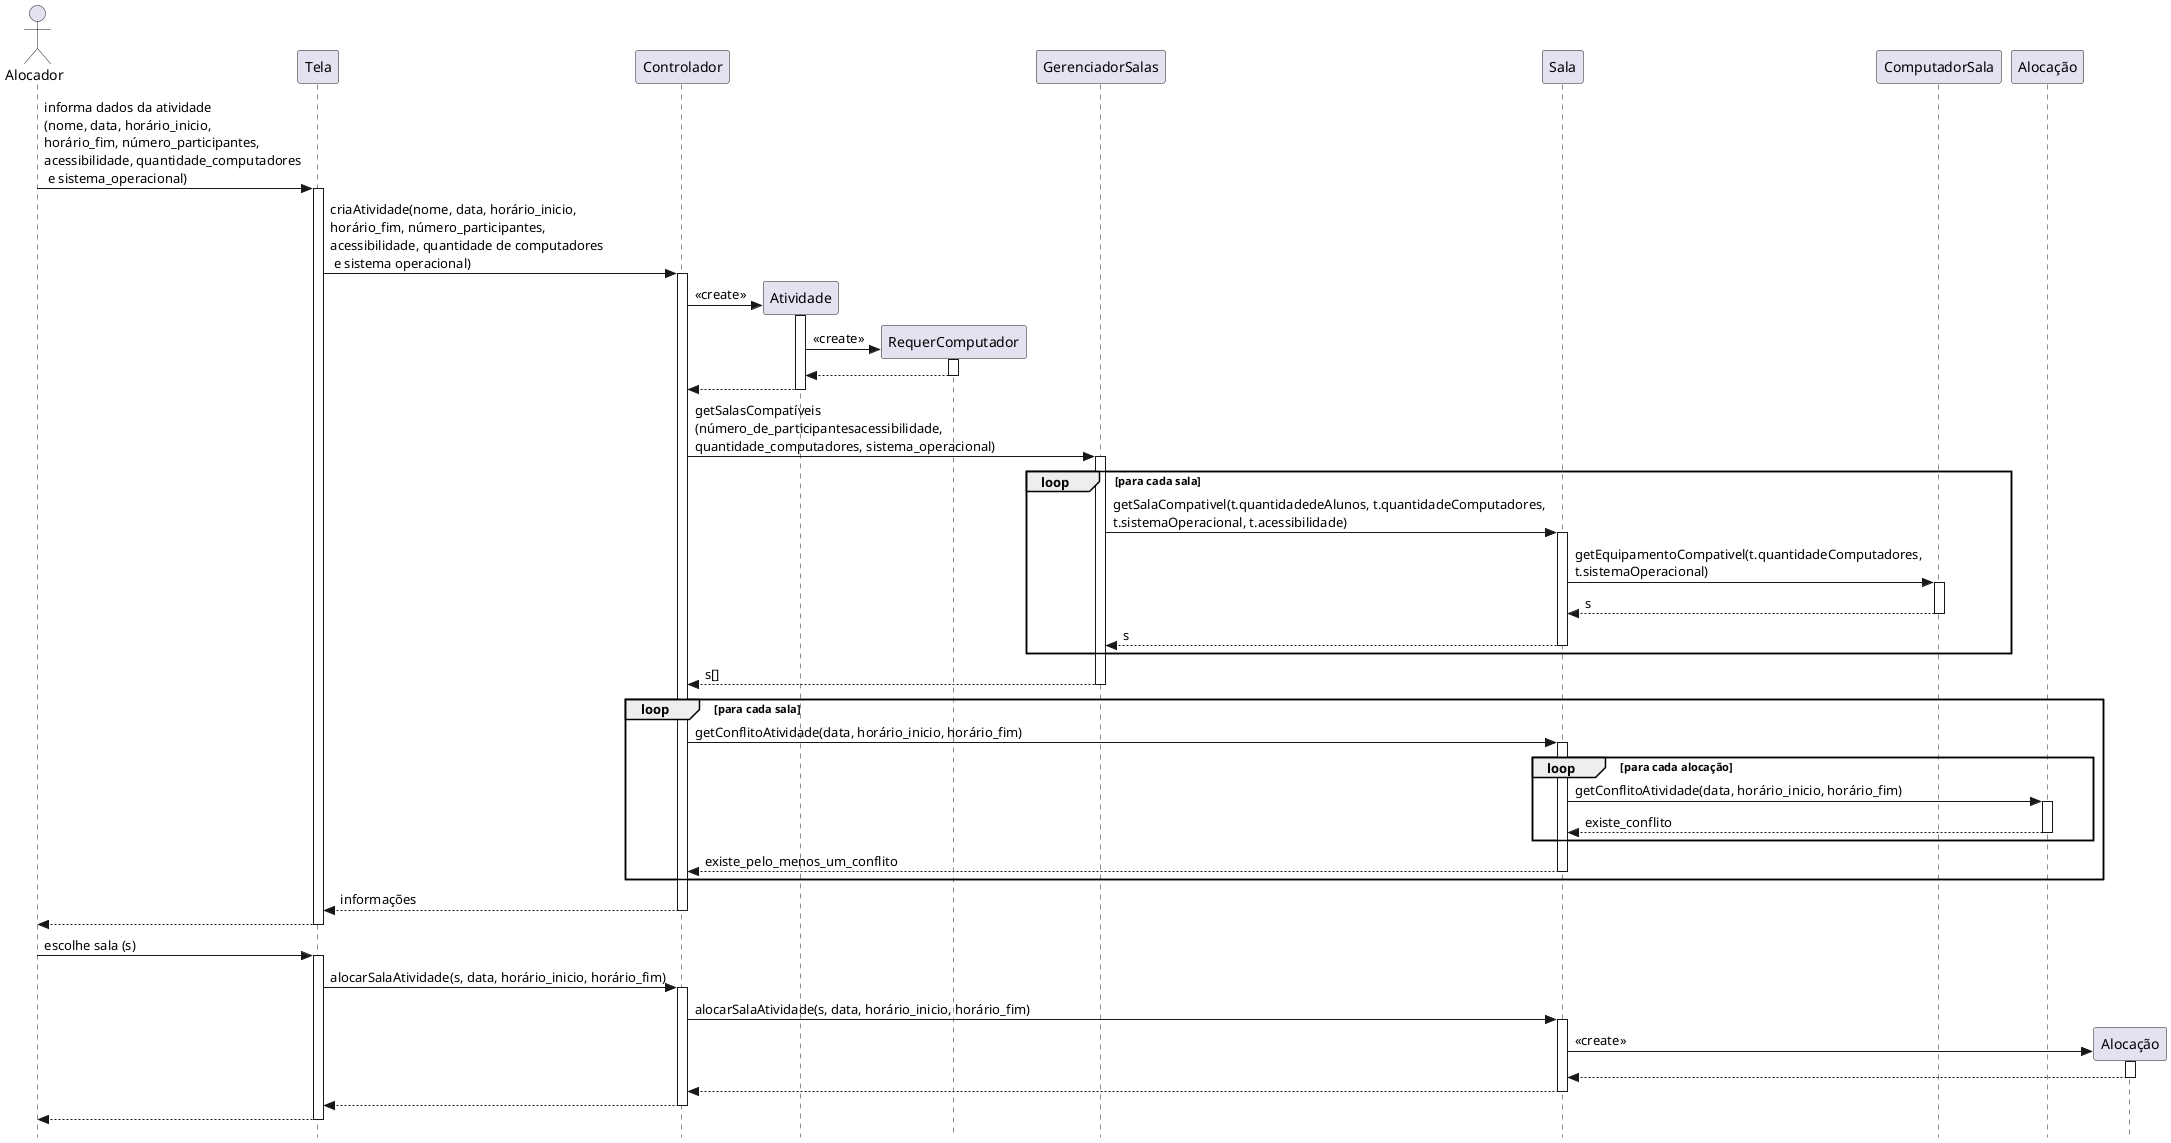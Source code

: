 @startuml Sequencia
skinparam style strictuml
autoactivate on

actor Alocador
participant Tela as t
participant Controlador as c
participant Atividade as at
participant RequerComputador as rc
participant GerenciadorSalas as gs
participant Sala as s
participant ComputadorSala as cs
participant Alocação as a
participant Alocação as a2

Alocador -> t : informa dados da atividade\n(nome, data, horário_inicio, \nhorário_fim, número_participantes,\nacessibilidade, quantidade_computadores\n e sistema_operacional)
    t -> c : criaAtividade(nome, data, horário_inicio, \nhorário_fim, número_participantes,\nacessibilidade, quantidade de computadores\n e sistema operacional)
    create at
        c -> at : << create >>
    create rc
        at -> rc : << create >>
    return 
    return 

    c -> gs : getSalasCompatíveis\n(número_de_participantesacessibilidade,\nquantidade_computadores, sistema_operacional)
    loop para cada sala
        gs -> s : getSalaCompativel(t.quantidadedeAlunos, t.quantidadeComputadores,\nt.sistemaOperacional, t.acessibilidade)
        s -> cs : getEquipamentoCompativel(t.quantidadeComputadores,\nt.sistemaOperacional)
        return s
        return s
    end

    return s[]
        loop para cada sala
        c -> s : getConflitoAtividade(data, horário_inicio, horário_fim)
        loop para cada alocação
            s -> a : getConflitoAtividade(data, horário_inicio, horário_fim)
            return existe_conflito
        end
        return existe_pelo_menos_um_conflito
    end
    
return informações
return 

Alocador -> t : escolhe sala (s)
    t -> c : alocarSalaAtividade(s, data, horário_inicio, horário_fim)
    
    c -> s : alocarSalaAtividade(s, data, horário_inicio, horário_fim)
    create a2
        s -> a2 : << create >>
    return 
return 
return
return 
@enduml